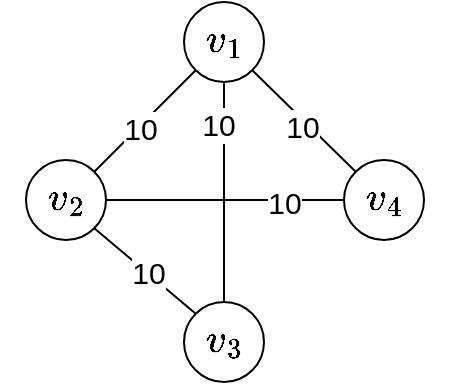 <mxfile version="26.0.10" pages="3">
  <diagram name="无向有权图" id="2CPMYADCAzpdW4Osq7Xu">
    <mxGraphModel dx="599" dy="384" grid="1" gridSize="10" guides="1" tooltips="1" connect="1" arrows="1" fold="1" page="1" pageScale="1" pageWidth="2000" pageHeight="2000" math="1" shadow="0">
      <root>
        <mxCell id="0" />
        <mxCell id="1" parent="0" />
        <mxCell id="bKcq7eycPMd2bR1pPH9i-1" value="" style="rounded=0;whiteSpace=wrap;html=1;fontFamily=Helvetica;fontSize=11;fontColor=default;labelBackgroundColor=default;fillColor=none;strokeColor=none;" vertex="1" parent="1">
          <mxGeometry x="121" y="139" width="200" height="192" as="geometry" />
        </mxCell>
        <mxCell id="G8u03UolxjyJn5eYtBwg-7" style="rounded=0;orthogonalLoop=1;jettySize=auto;html=1;exitX=0;exitY=1;exitDx=0;exitDy=0;endArrow=none;startFill=0;" edge="1" parent="1" source="G8u03UolxjyJn5eYtBwg-1" target="G8u03UolxjyJn5eYtBwg-4">
          <mxGeometry relative="1" as="geometry" />
        </mxCell>
        <mxCell id="G8u03UolxjyJn5eYtBwg-14" value="&lt;font style=&quot;font-size: 15px;&quot;&gt;10&lt;/font&gt;" style="edgeLabel;html=1;align=center;verticalAlign=middle;resizable=0;points=[];fontFamily=Helvetica;fontSize=11;fontColor=default;labelBackgroundColor=default;" vertex="1" connectable="0" parent="G8u03UolxjyJn5eYtBwg-7">
          <mxGeometry x="-0.309" y="-3" relative="1" as="geometry">
            <mxPoint x="-8" y="13" as="offset" />
          </mxGeometry>
        </mxCell>
        <mxCell id="G8u03UolxjyJn5eYtBwg-9" style="edgeStyle=none;shape=connector;rounded=0;orthogonalLoop=1;jettySize=auto;html=1;exitX=1;exitY=1;exitDx=0;exitDy=0;entryX=0;entryY=0;entryDx=0;entryDy=0;strokeColor=default;align=center;verticalAlign=middle;fontFamily=Helvetica;fontSize=11;fontColor=default;labelBackgroundColor=default;startFill=0;endArrow=none;" edge="1" parent="1" source="G8u03UolxjyJn5eYtBwg-1" target="G8u03UolxjyJn5eYtBwg-6">
          <mxGeometry relative="1" as="geometry" />
        </mxCell>
        <mxCell id="G8u03UolxjyJn5eYtBwg-16" value="&lt;font style=&quot;font-size: 15px;&quot;&gt;10&lt;/font&gt;" style="edgeLabel;html=1;align=center;verticalAlign=middle;resizable=0;points=[];fontFamily=Helvetica;fontSize=11;fontColor=default;labelBackgroundColor=default;" vertex="1" connectable="0" parent="G8u03UolxjyJn5eYtBwg-9">
          <mxGeometry y="-1" relative="1" as="geometry">
            <mxPoint y="2" as="offset" />
          </mxGeometry>
        </mxCell>
        <mxCell id="G8u03UolxjyJn5eYtBwg-11" style="edgeStyle=none;shape=connector;rounded=0;orthogonalLoop=1;jettySize=auto;html=1;exitX=0.5;exitY=1;exitDx=0;exitDy=0;strokeColor=default;align=center;verticalAlign=middle;fontFamily=Helvetica;fontSize=11;fontColor=default;labelBackgroundColor=default;startFill=0;endArrow=none;" edge="1" parent="1" source="G8u03UolxjyJn5eYtBwg-1" target="G8u03UolxjyJn5eYtBwg-5">
          <mxGeometry relative="1" as="geometry" />
        </mxCell>
        <mxCell id="G8u03UolxjyJn5eYtBwg-15" value="&lt;font style=&quot;font-size: 15px;&quot;&gt;10&lt;/font&gt;" style="edgeLabel;html=1;align=center;verticalAlign=middle;resizable=0;points=[];fontFamily=Helvetica;fontSize=11;fontColor=default;labelBackgroundColor=default;" vertex="1" connectable="0" parent="G8u03UolxjyJn5eYtBwg-11">
          <mxGeometry x="-0.533" y="3" relative="1" as="geometry">
            <mxPoint x="-6" y="-5" as="offset" />
          </mxGeometry>
        </mxCell>
        <mxCell id="G8u03UolxjyJn5eYtBwg-1" value="&lt;font style=&quot;font-size: 17px;&quot;&gt;$$v_1$$&lt;/font&gt;" style="ellipse;whiteSpace=wrap;html=1;aspect=fixed;" vertex="1" parent="1">
          <mxGeometry x="200" y="140" width="40" height="40" as="geometry" />
        </mxCell>
        <mxCell id="G8u03UolxjyJn5eYtBwg-10" style="edgeStyle=none;shape=connector;rounded=0;orthogonalLoop=1;jettySize=auto;html=1;exitX=1;exitY=0.5;exitDx=0;exitDy=0;strokeColor=default;align=center;verticalAlign=middle;fontFamily=Helvetica;fontSize=11;fontColor=default;labelBackgroundColor=default;startFill=0;endArrow=none;" edge="1" parent="1" source="G8u03UolxjyJn5eYtBwg-4" target="G8u03UolxjyJn5eYtBwg-6">
          <mxGeometry relative="1" as="geometry" />
        </mxCell>
        <mxCell id="G8u03UolxjyJn5eYtBwg-17" value="&lt;font style=&quot;font-size: 15px;&quot;&gt;10&lt;/font&gt;" style="edgeLabel;html=1;align=center;verticalAlign=middle;resizable=0;points=[];fontFamily=Helvetica;fontSize=11;fontColor=default;labelBackgroundColor=default;" vertex="1" connectable="0" parent="G8u03UolxjyJn5eYtBwg-10">
          <mxGeometry x="-0.467" y="-1" relative="1" as="geometry">
            <mxPoint x="57" as="offset" />
          </mxGeometry>
        </mxCell>
        <mxCell id="G8u03UolxjyJn5eYtBwg-13" style="edgeStyle=none;shape=connector;rounded=0;orthogonalLoop=1;jettySize=auto;html=1;exitX=1;exitY=1;exitDx=0;exitDy=0;entryX=0;entryY=0;entryDx=0;entryDy=0;strokeColor=default;align=center;verticalAlign=middle;fontFamily=Helvetica;fontSize=11;fontColor=default;labelBackgroundColor=default;startFill=0;endArrow=none;" edge="1" parent="1" source="G8u03UolxjyJn5eYtBwg-4" target="G8u03UolxjyJn5eYtBwg-5">
          <mxGeometry relative="1" as="geometry" />
        </mxCell>
        <mxCell id="G8u03UolxjyJn5eYtBwg-18" value="&lt;font style=&quot;font-size: 15px;&quot;&gt;10&lt;/font&gt;" style="edgeLabel;html=1;align=center;verticalAlign=middle;resizable=0;points=[];fontFamily=Helvetica;fontSize=11;fontColor=default;labelBackgroundColor=default;" vertex="1" connectable="0" parent="G8u03UolxjyJn5eYtBwg-13">
          <mxGeometry x="0.019" y="1" relative="1" as="geometry">
            <mxPoint as="offset" />
          </mxGeometry>
        </mxCell>
        <mxCell id="G8u03UolxjyJn5eYtBwg-4" value="&lt;font style=&quot;font-size: 17px;&quot;&gt;$$v_2$$&lt;/font&gt;" style="ellipse;whiteSpace=wrap;html=1;aspect=fixed;" vertex="1" parent="1">
          <mxGeometry x="121" y="219" width="40" height="40" as="geometry" />
        </mxCell>
        <mxCell id="G8u03UolxjyJn5eYtBwg-5" value="&lt;font style=&quot;font-size: 17px;&quot;&gt;$$v_3$$&lt;/font&gt;" style="ellipse;whiteSpace=wrap;html=1;aspect=fixed;" vertex="1" parent="1">
          <mxGeometry x="200" y="290" width="40" height="40" as="geometry" />
        </mxCell>
        <mxCell id="G8u03UolxjyJn5eYtBwg-6" value="&lt;font style=&quot;font-size: 17px;&quot;&gt;$$v_4$$&lt;/font&gt;" style="ellipse;whiteSpace=wrap;html=1;aspect=fixed;" vertex="1" parent="1">
          <mxGeometry x="280" y="219" width="40" height="40" as="geometry" />
        </mxCell>
      </root>
    </mxGraphModel>
  </diagram>
  <diagram id="NOI4a7q9RPXbzNSEG8eH" name="有向无权图">
    <mxGraphModel dx="582" dy="373" grid="1" gridSize="10" guides="1" tooltips="1" connect="1" arrows="1" fold="1" page="1" pageScale="1" pageWidth="2000" pageHeight="2000" math="1" shadow="0">
      <root>
        <mxCell id="0" />
        <mxCell id="1" parent="0" />
        <mxCell id="LtkcoFqL7PrpWnMgzNaw-1" value="" style="rounded=0;whiteSpace=wrap;html=1;fontFamily=Helvetica;fontSize=11;fontColor=default;labelBackgroundColor=default;fillColor=none;strokeColor=none;" vertex="1" parent="1">
          <mxGeometry x="140" y="179" width="200" height="192" as="geometry" />
        </mxCell>
        <mxCell id="77ujBu8rBLTCqAIfexXF-1" style="rounded=0;orthogonalLoop=1;jettySize=auto;html=1;exitX=0;exitY=1;exitDx=0;exitDy=0;endArrow=classic;startFill=0;endFill=1;" edge="1" parent="1" source="77ujBu8rBLTCqAIfexXF-7" target="77ujBu8rBLTCqAIfexXF-12">
          <mxGeometry relative="1" as="geometry" />
        </mxCell>
        <mxCell id="77ujBu8rBLTCqAIfexXF-3" style="edgeStyle=none;shape=connector;rounded=0;orthogonalLoop=1;jettySize=auto;html=1;exitX=1;exitY=1;exitDx=0;exitDy=0;entryX=0;entryY=0;entryDx=0;entryDy=0;strokeColor=default;align=center;verticalAlign=middle;fontFamily=Helvetica;fontSize=11;fontColor=default;labelBackgroundColor=default;startFill=0;endArrow=classic;endFill=1;" edge="1" parent="1" source="77ujBu8rBLTCqAIfexXF-7" target="77ujBu8rBLTCqAIfexXF-14">
          <mxGeometry relative="1" as="geometry" />
        </mxCell>
        <mxCell id="77ujBu8rBLTCqAIfexXF-5" style="edgeStyle=none;shape=connector;rounded=0;orthogonalLoop=1;jettySize=auto;html=1;exitX=0.5;exitY=1;exitDx=0;exitDy=0;strokeColor=default;align=center;verticalAlign=middle;fontFamily=Helvetica;fontSize=11;fontColor=default;labelBackgroundColor=default;startFill=0;endArrow=block;endFill=1;" edge="1" parent="1" source="77ujBu8rBLTCqAIfexXF-7" target="77ujBu8rBLTCqAIfexXF-13">
          <mxGeometry relative="1" as="geometry" />
        </mxCell>
        <mxCell id="77ujBu8rBLTCqAIfexXF-7" value="&lt;font style=&quot;font-size: 17px;&quot;&gt;$$v_1&#39;$$&lt;/font&gt;" style="ellipse;whiteSpace=wrap;html=1;aspect=fixed;" vertex="1" parent="1">
          <mxGeometry x="219" y="180" width="40" height="40" as="geometry" />
        </mxCell>
        <mxCell id="77ujBu8rBLTCqAIfexXF-8" style="edgeStyle=none;shape=connector;rounded=0;orthogonalLoop=1;jettySize=auto;html=1;exitX=1;exitY=0.5;exitDx=0;exitDy=0;strokeColor=default;align=center;verticalAlign=middle;fontFamily=Helvetica;fontSize=11;fontColor=default;labelBackgroundColor=default;startFill=0;endArrow=classic;endFill=1;" edge="1" parent="1" source="77ujBu8rBLTCqAIfexXF-12" target="77ujBu8rBLTCqAIfexXF-14">
          <mxGeometry relative="1" as="geometry" />
        </mxCell>
        <mxCell id="77ujBu8rBLTCqAIfexXF-10" style="edgeStyle=none;shape=connector;rounded=0;orthogonalLoop=1;jettySize=auto;html=1;exitX=1;exitY=1;exitDx=0;exitDy=0;entryX=0;entryY=0;entryDx=0;entryDy=0;strokeColor=default;align=center;verticalAlign=middle;fontFamily=Helvetica;fontSize=11;fontColor=default;labelBackgroundColor=default;startFill=0;endArrow=block;endFill=1;" edge="1" parent="1" source="77ujBu8rBLTCqAIfexXF-12" target="77ujBu8rBLTCqAIfexXF-13">
          <mxGeometry relative="1" as="geometry" />
        </mxCell>
        <mxCell id="77ujBu8rBLTCqAIfexXF-12" value="&lt;font style=&quot;font-size: 17px;&quot;&gt;$$v_2&#39;$$&lt;/font&gt;" style="ellipse;whiteSpace=wrap;html=1;aspect=fixed;" vertex="1" parent="1">
          <mxGeometry x="140" y="259" width="40" height="40" as="geometry" />
        </mxCell>
        <mxCell id="77ujBu8rBLTCqAIfexXF-13" value="&lt;font style=&quot;font-size: 17px;&quot;&gt;$$v_3&#39;$$&lt;/font&gt;" style="ellipse;whiteSpace=wrap;html=1;aspect=fixed;" vertex="1" parent="1">
          <mxGeometry x="219" y="330" width="40" height="40" as="geometry" />
        </mxCell>
        <mxCell id="77ujBu8rBLTCqAIfexXF-14" value="&lt;font style=&quot;font-size: 17px;&quot;&gt;$$v_4&#39;$$&lt;/font&gt;" style="ellipse;whiteSpace=wrap;html=1;aspect=fixed;" vertex="1" parent="1">
          <mxGeometry x="299" y="259" width="40" height="40" as="geometry" />
        </mxCell>
      </root>
    </mxGraphModel>
  </diagram>
  <diagram id="80NYfadMDYzWhAeC7J_A" name="子图匹配例子">
    <mxGraphModel dx="582" dy="373" grid="1" gridSize="10" guides="1" tooltips="1" connect="1" arrows="1" fold="1" page="1" pageScale="1" pageWidth="2000" pageHeight="2000" math="1" shadow="0">
      <root>
        <mxCell id="0" />
        <mxCell id="1" parent="0" />
        <mxCell id="K-1nV7Vjv6MAB3hoQqZB-1" style="rounded=0;orthogonalLoop=1;jettySize=auto;html=1;entryX=0.5;entryY=0;entryDx=0;entryDy=0;endArrow=none;endFill=0;exitX=0;exitY=1;exitDx=0;exitDy=0;fontFamily=Times New Roman;fontSize=18;" edge="1" parent="1" source="K-1nV7Vjv6MAB3hoQqZB-3" target="K-1nV7Vjv6MAB3hoQqZB-6">
          <mxGeometry relative="1" as="geometry">
            <mxPoint x="104" y="201" as="sourcePoint" />
          </mxGeometry>
        </mxCell>
        <mxCell id="K-1nV7Vjv6MAB3hoQqZB-2" style="edgeStyle=none;shape=connector;rounded=0;orthogonalLoop=1;jettySize=auto;html=1;exitX=1;exitY=1;exitDx=0;exitDy=0;entryX=0.5;entryY=0;entryDx=0;entryDy=0;labelBackgroundColor=default;strokeColor=default;align=center;verticalAlign=middle;fontFamily=Times New Roman;fontSize=18;fontColor=default;endArrow=none;endFill=0;" edge="1" parent="1" source="K-1nV7Vjv6MAB3hoQqZB-3" target="K-1nV7Vjv6MAB3hoQqZB-7">
          <mxGeometry relative="1" as="geometry" />
        </mxCell>
        <mxCell id="K-1nV7Vjv6MAB3hoQqZB-3" value="A" style="ellipse;whiteSpace=wrap;html=1;aspect=fixed;fontFamily=Times New Roman;fontSize=18;fillColor=none;gradientColor=none;strokeColor=#000000;" vertex="1" parent="1">
          <mxGeometry x="114" y="171" width="30" height="30" as="geometry" />
        </mxCell>
        <mxCell id="K-1nV7Vjv6MAB3hoQqZB-4" style="rounded=0;orthogonalLoop=1;jettySize=auto;html=1;exitX=1;exitY=0.5;exitDx=0;exitDy=0;endArrow=none;endFill=0;fontFamily=Times New Roman;fontSize=18;" edge="1" parent="1" source="K-1nV7Vjv6MAB3hoQqZB-6" target="K-1nV7Vjv6MAB3hoQqZB-7">
          <mxGeometry relative="1" as="geometry" />
        </mxCell>
        <mxCell id="K-1nV7Vjv6MAB3hoQqZB-5" style="rounded=0;orthogonalLoop=1;jettySize=auto;html=1;exitX=1;exitY=0;exitDx=0;exitDy=0;entryX=0.75;entryY=1;entryDx=0;entryDy=0;dashed=1;" edge="1" parent="1" source="K-1nV7Vjv6MAB3hoQqZB-6" target="K-1nV7Vjv6MAB3hoQqZB-25">
          <mxGeometry relative="1" as="geometry" />
        </mxCell>
        <mxCell id="K-1nV7Vjv6MAB3hoQqZB-6" value="B" style="ellipse;whiteSpace=wrap;html=1;aspect=fixed;fontFamily=Times New Roman;fontSize=18;fillColor=none;gradientColor=#7ea6e0;strokeColor=#000000;" vertex="1" parent="1">
          <mxGeometry x="84" y="221" width="30" height="30" as="geometry" />
        </mxCell>
        <mxCell id="K-1nV7Vjv6MAB3hoQqZB-7" value="C" style="ellipse;whiteSpace=wrap;html=1;aspect=fixed;fontFamily=Times New Roman;fontSize=18;fillColor=none;gradientColor=#7ea6e0;strokeColor=#000000;" vertex="1" parent="1">
          <mxGeometry x="144" y="221" width="30" height="30" as="geometry" />
        </mxCell>
        <mxCell id="K-1nV7Vjv6MAB3hoQqZB-8" value="&lt;font style=&quot;font-weight: normal; font-size: 18px;&quot;&gt;$$u_1$$&lt;/font&gt;" style="text;html=1;strokeColor=none;fillColor=none;align=center;verticalAlign=middle;whiteSpace=wrap;rounded=0;fontSize=18;fontFamily=Times New Roman;fontColor=default;strokeWidth=1;fontStyle=1" vertex="1" parent="1">
          <mxGeometry x="100" y="139" width="60" height="30" as="geometry" />
        </mxCell>
        <mxCell id="K-1nV7Vjv6MAB3hoQqZB-9" value="&lt;font style=&quot;font-size: 18px;&quot;&gt;&lt;b style=&quot;font-size: 18px;&quot;&gt;$$u_2$$&lt;/b&gt;&lt;/font&gt;" style="text;html=1;strokeColor=none;fillColor=none;align=center;verticalAlign=middle;whiteSpace=wrap;rounded=0;fontSize=18;fontFamily=Times New Roman;fontColor=default;strokeWidth=1;" vertex="1" parent="1">
          <mxGeometry x="40" y="210" width="60" height="30" as="geometry" />
        </mxCell>
        <mxCell id="K-1nV7Vjv6MAB3hoQqZB-10" style="edgeStyle=none;shape=connector;rounded=0;orthogonalLoop=1;jettySize=auto;html=1;exitX=0;exitY=1;exitDx=0;exitDy=0;entryX=1;entryY=0;entryDx=0;entryDy=0;labelBackgroundColor=default;strokeColor=#b85450;align=center;verticalAlign=middle;fontFamily=Times New Roman;fontSize=18;fontColor=default;endArrow=none;endFill=0;strokeWidth=1;fillColor=#f8cecc;" edge="1" parent="1" source="K-1nV7Vjv6MAB3hoQqZB-16" target="K-1nV7Vjv6MAB3hoQqZB-19">
          <mxGeometry relative="1" as="geometry" />
        </mxCell>
        <mxCell id="K-1nV7Vjv6MAB3hoQqZB-11" value="10" style="edgeLabel;html=1;align=center;verticalAlign=middle;resizable=0;points=[];" vertex="1" connectable="0" parent="K-1nV7Vjv6MAB3hoQqZB-10">
          <mxGeometry x="-0.046" relative="1" as="geometry">
            <mxPoint as="offset" />
          </mxGeometry>
        </mxCell>
        <mxCell id="K-1nV7Vjv6MAB3hoQqZB-12" style="edgeStyle=none;shape=connector;rounded=0;orthogonalLoop=1;jettySize=auto;html=1;exitX=0.5;exitY=1;exitDx=0;exitDy=0;entryX=0.5;entryY=0;entryDx=0;entryDy=0;labelBackgroundColor=default;strokeColor=#b85450;align=center;verticalAlign=middle;fontFamily=Times New Roman;fontSize=18;fontColor=default;endArrow=none;endFill=0;strokeWidth=1;fillColor=#f8cecc;" edge="1" parent="1" source="K-1nV7Vjv6MAB3hoQqZB-16" target="K-1nV7Vjv6MAB3hoQqZB-20">
          <mxGeometry relative="1" as="geometry" />
        </mxCell>
        <mxCell id="K-1nV7Vjv6MAB3hoQqZB-13" value="10" style="edgeLabel;html=1;align=center;verticalAlign=middle;resizable=0;points=[];" vertex="1" connectable="0" parent="K-1nV7Vjv6MAB3hoQqZB-12">
          <mxGeometry x="-0.077" y="3" relative="1" as="geometry">
            <mxPoint as="offset" />
          </mxGeometry>
        </mxCell>
        <mxCell id="K-1nV7Vjv6MAB3hoQqZB-14" style="edgeStyle=none;shape=connector;rounded=0;orthogonalLoop=1;jettySize=auto;html=1;exitX=1;exitY=1;exitDx=0;exitDy=0;entryX=0;entryY=0;entryDx=0;entryDy=0;labelBackgroundColor=default;strokeColor=default;align=center;verticalAlign=middle;fontFamily=Times New Roman;fontSize=18;fontColor=default;endArrow=none;endFill=0;strokeWidth=1;" edge="1" parent="1" source="K-1nV7Vjv6MAB3hoQqZB-16" target="K-1nV7Vjv6MAB3hoQqZB-23">
          <mxGeometry relative="1" as="geometry" />
        </mxCell>
        <mxCell id="K-1nV7Vjv6MAB3hoQqZB-15" value="20" style="edgeLabel;html=1;align=center;verticalAlign=middle;resizable=0;points=[];" vertex="1" connectable="0" parent="K-1nV7Vjv6MAB3hoQqZB-14">
          <mxGeometry x="0.057" y="-1" relative="1" as="geometry">
            <mxPoint as="offset" />
          </mxGeometry>
        </mxCell>
        <mxCell id="K-1nV7Vjv6MAB3hoQqZB-16" value="A" style="ellipse;whiteSpace=wrap;html=1;aspect=fixed;fontFamily=Times New Roman;fontSize=18;fillColor=#f8cecc;strokeColor=#b85450;" vertex="1" parent="1">
          <mxGeometry x="312.5" y="109" width="30" height="30" as="geometry" />
        </mxCell>
        <mxCell id="K-1nV7Vjv6MAB3hoQqZB-17" style="edgeStyle=none;shape=connector;rounded=0;orthogonalLoop=1;jettySize=auto;html=1;exitX=1;exitY=1;exitDx=0;exitDy=0;entryX=0;entryY=0;entryDx=0;entryDy=0;labelBackgroundColor=default;strokeColor=#b85450;align=center;verticalAlign=middle;fontFamily=Times New Roman;fontSize=18;fontColor=default;endArrow=none;endFill=0;strokeWidth=1;fillColor=#f8cecc;" edge="1" parent="1" source="K-1nV7Vjv6MAB3hoQqZB-19" target="K-1nV7Vjv6MAB3hoQqZB-20">
          <mxGeometry relative="1" as="geometry" />
        </mxCell>
        <mxCell id="K-1nV7Vjv6MAB3hoQqZB-18" value="10" style="edgeLabel;html=1;align=center;verticalAlign=middle;resizable=0;points=[];" vertex="1" connectable="0" parent="K-1nV7Vjv6MAB3hoQqZB-17">
          <mxGeometry x="-0.306" y="-1" relative="1" as="geometry">
            <mxPoint as="offset" />
          </mxGeometry>
        </mxCell>
        <mxCell id="K-1nV7Vjv6MAB3hoQqZB-19" value="B" style="ellipse;whiteSpace=wrap;html=1;aspect=fixed;fontFamily=Times New Roman;fontSize=18;fillColor=#f8cecc;strokeColor=#b85450;" vertex="1" parent="1">
          <mxGeometry x="272.5" y="154" width="30" height="30" as="geometry" />
        </mxCell>
        <mxCell id="K-1nV7Vjv6MAB3hoQqZB-20" value="C" style="ellipse;whiteSpace=wrap;html=1;aspect=fixed;fontFamily=Times New Roman;fontSize=18;fillColor=#f8cecc;strokeColor=#b85450;" vertex="1" parent="1">
          <mxGeometry x="312.5" y="204" width="30" height="30" as="geometry" />
        </mxCell>
        <mxCell id="K-1nV7Vjv6MAB3hoQqZB-21" style="edgeStyle=none;shape=connector;rounded=0;orthogonalLoop=1;jettySize=auto;html=1;exitX=0;exitY=1;exitDx=0;exitDy=0;entryX=1;entryY=0;entryDx=0;entryDy=0;labelBackgroundColor=default;strokeColor=default;align=center;verticalAlign=middle;fontFamily=Times New Roman;fontSize=18;fontColor=default;endArrow=none;endFill=0;strokeWidth=1;" edge="1" parent="1" source="K-1nV7Vjv6MAB3hoQqZB-23" target="K-1nV7Vjv6MAB3hoQqZB-20">
          <mxGeometry relative="1" as="geometry" />
        </mxCell>
        <mxCell id="K-1nV7Vjv6MAB3hoQqZB-22" value="20" style="edgeLabel;html=1;align=center;verticalAlign=middle;resizable=0;points=[];" vertex="1" connectable="0" parent="K-1nV7Vjv6MAB3hoQqZB-21">
          <mxGeometry x="-0.065" relative="1" as="geometry">
            <mxPoint as="offset" />
          </mxGeometry>
        </mxCell>
        <mxCell id="K-1nV7Vjv6MAB3hoQqZB-23" value="B" style="ellipse;whiteSpace=wrap;html=1;aspect=fixed;fontFamily=Times New Roman;fontSize=18;fillColor=none;strokeColor=#000000;gradientColor=#7ea6e0;" vertex="1" parent="1">
          <mxGeometry x="352.5" y="154" width="30" height="30" as="geometry" />
        </mxCell>
        <mxCell id="K-1nV7Vjv6MAB3hoQqZB-24" value="$$v_1$$" style="text;html=1;strokeColor=none;fillColor=none;align=center;verticalAlign=middle;whiteSpace=wrap;rounded=0;fontSize=18;fontFamily=Times New Roman;fontColor=default;" vertex="1" parent="1">
          <mxGeometry x="297.5" y="79" width="60" height="30" as="geometry" />
        </mxCell>
        <mxCell id="K-1nV7Vjv6MAB3hoQqZB-25" value="$$v_2$$" style="text;html=1;strokeColor=none;fillColor=none;align=center;verticalAlign=middle;whiteSpace=wrap;rounded=0;fontSize=18;fontFamily=Times New Roman;fontColor=default;" vertex="1" parent="1">
          <mxGeometry x="230" y="151" width="60" height="30" as="geometry" />
        </mxCell>
        <mxCell id="K-1nV7Vjv6MAB3hoQqZB-26" value="$$v_4$$" style="text;html=1;strokeColor=none;fillColor=none;align=center;verticalAlign=middle;whiteSpace=wrap;rounded=0;fontSize=18;fontFamily=Times New Roman;fontColor=default;" vertex="1" parent="1">
          <mxGeometry x="367.5" y="152" width="60" height="30" as="geometry" />
        </mxCell>
        <mxCell id="K-1nV7Vjv6MAB3hoQqZB-27" value="$$v_3$$" style="text;html=1;strokeColor=none;fillColor=none;align=center;verticalAlign=middle;whiteSpace=wrap;rounded=0;fontSize=18;fontFamily=Times New Roman;fontColor=default;" vertex="1" parent="1">
          <mxGeometry x="297.5" y="230" width="60" height="30" as="geometry" />
        </mxCell>
        <mxCell id="K-1nV7Vjv6MAB3hoQqZB-28" value="&lt;font style=&quot;font-size: 18px;&quot;&gt;(a) Query Graph Q&lt;/font&gt;" style="text;html=1;strokeColor=none;fillColor=none;align=center;verticalAlign=middle;whiteSpace=wrap;rounded=0;fontSize=18;fontFamily=Times New Roman;fontColor=default;" vertex="1" parent="1">
          <mxGeometry x="58.25" y="260" width="141" height="20" as="geometry" />
        </mxCell>
        <mxCell id="K-1nV7Vjv6MAB3hoQqZB-29" value="&lt;font style=&quot;font-size: 18px;&quot;&gt;(b) Data Graph G&lt;/font&gt;" style="text;html=1;strokeColor=none;fillColor=none;align=center;verticalAlign=middle;whiteSpace=wrap;rounded=0;fontSize=18;fontFamily=Times New Roman;fontColor=default;" vertex="1" parent="1">
          <mxGeometry x="248.25" y="260" width="151" height="20" as="geometry" />
        </mxCell>
        <mxCell id="K-1nV7Vjv6MAB3hoQqZB-30" value="" style="endArrow=classic;html=1;rounded=0;dashed=1;" edge="1" parent="1">
          <mxGeometry width="50" height="50" relative="1" as="geometry">
            <mxPoint x="140" y="170" as="sourcePoint" />
            <mxPoint x="310" y="120" as="targetPoint" />
          </mxGeometry>
        </mxCell>
        <mxCell id="K-1nV7Vjv6MAB3hoQqZB-31" value="" style="endArrow=classic;html=1;rounded=0;dashed=1;" edge="1" parent="1">
          <mxGeometry width="50" height="50" relative="1" as="geometry">
            <mxPoint x="170" y="250" as="sourcePoint" />
            <mxPoint x="310" y="220" as="targetPoint" />
          </mxGeometry>
        </mxCell>
        <mxCell id="K-1nV7Vjv6MAB3hoQqZB-32" value="&lt;font style=&quot;font-size: 18px;&quot;&gt;&lt;b style=&quot;font-size: 18px;&quot;&gt;$$u_3$$&lt;/b&gt;&lt;/font&gt;" style="text;html=1;strokeColor=none;fillColor=none;align=center;verticalAlign=middle;whiteSpace=wrap;rounded=0;fontSize=18;fontFamily=Times New Roman;fontColor=default;strokeWidth=1;" vertex="1" parent="1">
          <mxGeometry x="160" y="210" width="60" height="30" as="geometry" />
        </mxCell>
      </root>
    </mxGraphModel>
  </diagram>
</mxfile>
